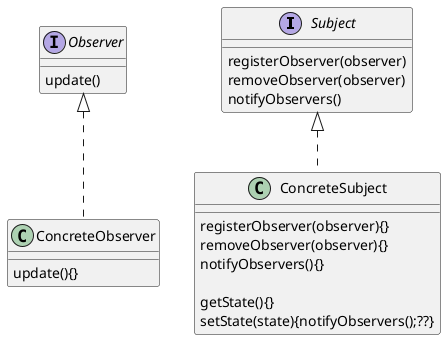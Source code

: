 @startuml
' 主题接口
interface Subject {
registerObserver(observer)
removeObserver(observer)
notifyObservers()
}
' 观察者接口
interface Observer {
update()
}

class ConcreteSubject {
registerObserver(observer){}
removeObserver(observer){}
notifyObservers(){}

getState(){}
setState(state){notifyObservers();??}
}
ConcreteSubject ..up|> Subject

class ConcreteObserver {
update(){}
}
ConcreteObserver ..up|> Observer

@enduml